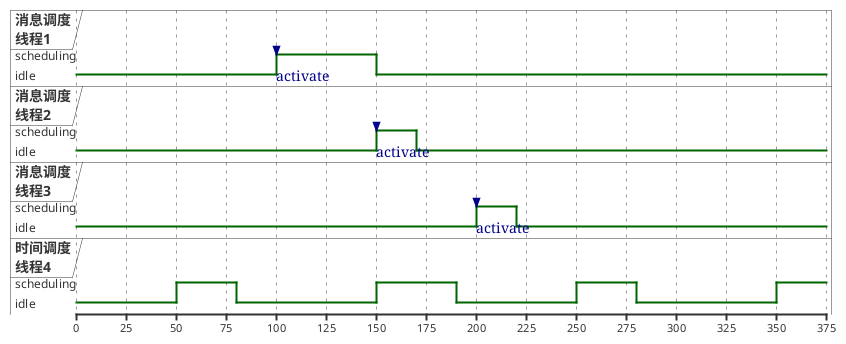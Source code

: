 @startuml
robust "消息调度\n线程1" as M1
robust "消息调度\n线程2" as M2
robust "消息调度\n线程3" as M3
robust "时间调度\n线程4" as M4
scale 25 as 50 pixels

@0
M1 is idle
M2 is idle
M3 is idle
M4 is idle
@100
M1 -> M1 : \nactivate
M1 is scheduling

@150
M2 -> M2 : \nactivate
M2 is scheduling
M1 is idle

@170 
M2 is idle
@200
M3 -> M3 : \nactivate
M3 is scheduling

@220
M3 is idle
@50
M4 is scheduling
@80
M4 is idle
@150
M4 is scheduling
@190
M4 is idle
@250
M4 is scheduling
@280
M4 is idle
@350
M4 is scheduling
' robust "Web 用户" as WU

' @0
' WU is 空闲
' WB is 空闲

' @100
' WU -> WU : URL
' WU is 等待中
' WB is 处理中

' @300
' WB is 等待中
@enduml

